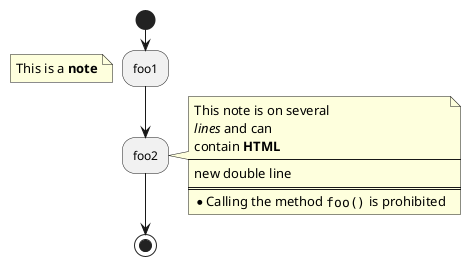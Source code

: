 @startuml
start
:foo1;
floating note left: This is a <b>note</b>
:foo2;
note right
    This note is on several
    //lines// and can
    contain <b>HTML</b>
    ----
    new double line
    ====
    * Calling the method ""foo()"" is prohibited
end note
stop
@enduml